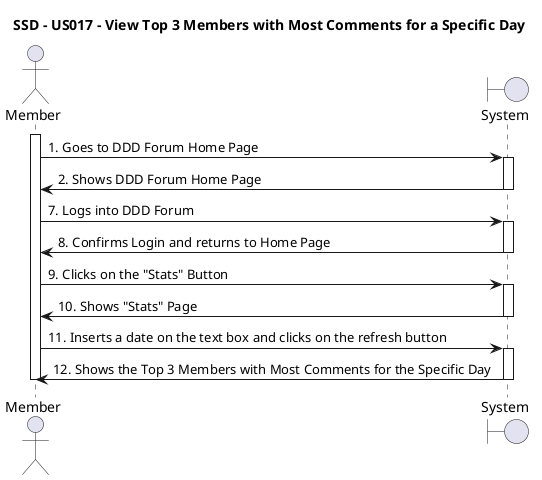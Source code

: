 @startuml US017-SSD
title SSD - US017 - View Top 3 Members with Most Comments for a Specific Day

actor Member
boundary System

activate Member
Member -> System: 1. Goes to DDD Forum Home Page
activate System
System -> Member: 2. Shows DDD Forum Home Page
deactivate System
Member -> System: 7. Logs into DDD Forum
activate System
System -> Member: 8. Confirms Login and returns to Home Page
deactivate System
Member -> System: 9. Clicks on the "Stats" Button
activate System
System -> Member: 10. Shows "Stats" Page
deactivate System
Member -> System: 11. Inserts a date on the text box and clicks on the refresh button
activate System
System -> Member: 12. Shows the Top 3 Members with Most Comments for the Specific Day
deactivate System
deactivate Member

@enduml
